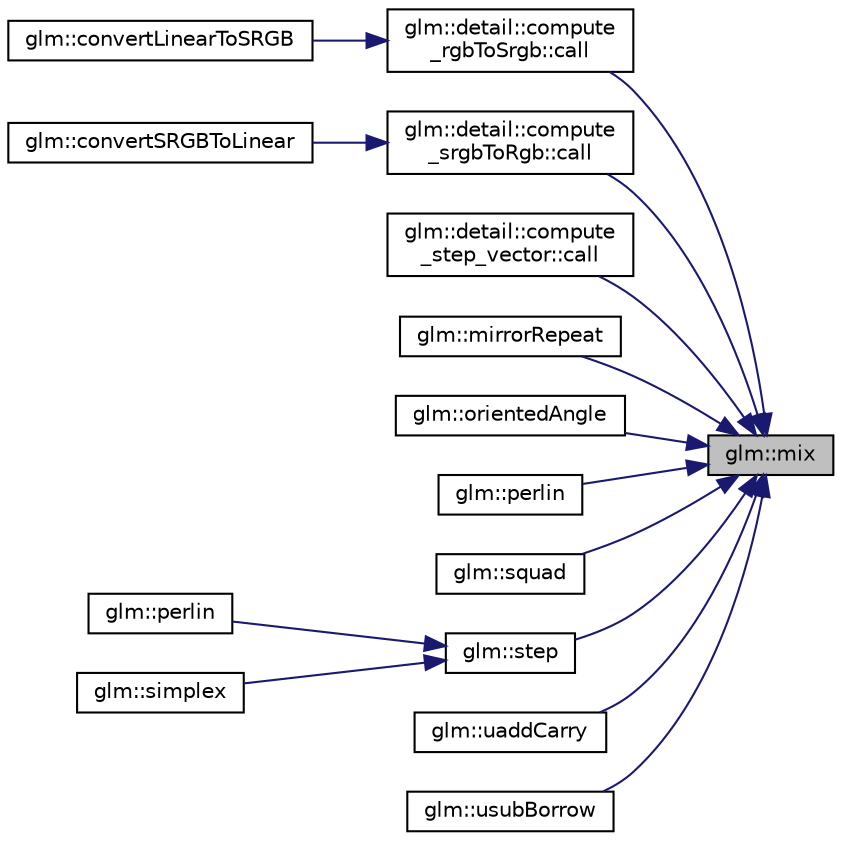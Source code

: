 digraph "glm::mix"
{
 // LATEX_PDF_SIZE
  edge [fontname="Helvetica",fontsize="10",labelfontname="Helvetica",labelfontsize="10"];
  node [fontname="Helvetica",fontsize="10",shape=record];
  rankdir="RL";
  Node1 [label="glm::mix",height=0.2,width=0.4,color="black", fillcolor="grey75", style="filled", fontcolor="black",tooltip=" "];
  Node1 -> Node2 [dir="back",color="midnightblue",fontsize="10",style="solid",fontname="Helvetica"];
  Node2 [label="glm::detail::compute\l_rgbToSrgb::call",height=0.2,width=0.4,color="black", fillcolor="white", style="filled",URL="$structglm_1_1detail_1_1compute__rgb_to_srgb.html#a641d15ac773c5b20ad9917ec0ea2974c",tooltip=" "];
  Node2 -> Node3 [dir="back",color="midnightblue",fontsize="10",style="solid",fontname="Helvetica"];
  Node3 [label="glm::convertLinearToSRGB",height=0.2,width=0.4,color="black", fillcolor="white", style="filled",URL="$group__gtc__color__space.html#gad813dcd99644cafc775e83d6504ccb93",tooltip=" "];
  Node1 -> Node4 [dir="back",color="midnightblue",fontsize="10",style="solid",fontname="Helvetica"];
  Node4 [label="glm::detail::compute\l_srgbToRgb::call",height=0.2,width=0.4,color="black", fillcolor="white", style="filled",URL="$structglm_1_1detail_1_1compute__srgb_to_rgb.html#a73d176e6c80940ded57f4e76dc362f72",tooltip=" "];
  Node4 -> Node5 [dir="back",color="midnightblue",fontsize="10",style="solid",fontname="Helvetica"];
  Node5 [label="glm::convertSRGBToLinear",height=0.2,width=0.4,color="black", fillcolor="white", style="filled",URL="$group__gtc__color__space.html#ga28e98e64347cf385cadc1ceb4def55c9",tooltip=" "];
  Node1 -> Node6 [dir="back",color="midnightblue",fontsize="10",style="solid",fontname="Helvetica"];
  Node6 [label="glm::detail::compute\l_step_vector::call",height=0.2,width=0.4,color="black", fillcolor="white", style="filled",URL="$structglm_1_1detail_1_1compute__step__vector.html#a4ee392cb63cb279a55f5ca3cb5d4a392",tooltip=" "];
  Node1 -> Node7 [dir="back",color="midnightblue",fontsize="10",style="solid",fontname="Helvetica"];
  Node7 [label="glm::mirrorRepeat",height=0.2,width=0.4,color="black", fillcolor="white", style="filled",URL="$namespaceglm.html#a66dd644db202199824250c457b844179",tooltip=" "];
  Node1 -> Node8 [dir="back",color="midnightblue",fontsize="10",style="solid",fontname="Helvetica"];
  Node8 [label="glm::orientedAngle",height=0.2,width=0.4,color="black", fillcolor="white", style="filled",URL="$group__gtx__vector__angle.html#ga7254dba112eff55f55f9544f41cb9ece",tooltip=" "];
  Node1 -> Node9 [dir="back",color="midnightblue",fontsize="10",style="solid",fontname="Helvetica"];
  Node9 [label="glm::perlin",height=0.2,width=0.4,color="black", fillcolor="white", style="filled",URL="$namespaceglm.html#a911cdd6eb03df468ebd2b6f17ea43a3f",tooltip=" "];
  Node1 -> Node10 [dir="back",color="midnightblue",fontsize="10",style="solid",fontname="Helvetica"];
  Node10 [label="glm::squad",height=0.2,width=0.4,color="black", fillcolor="white", style="filled",URL="$group__gtx__quaternion.html#gae75f537becdf2b1381b4482ec96e6c82",tooltip=" "];
  Node1 -> Node11 [dir="back",color="midnightblue",fontsize="10",style="solid",fontname="Helvetica"];
  Node11 [label="glm::step",height=0.2,width=0.4,color="black", fillcolor="white", style="filled",URL="$group__core__func__common.html#ga015a1261ff23e12650211aa872863cce",tooltip=" "];
  Node11 -> Node12 [dir="back",color="midnightblue",fontsize="10",style="solid",fontname="Helvetica"];
  Node12 [label="glm::perlin",height=0.2,width=0.4,color="black", fillcolor="white", style="filled",URL="$namespaceglm.html#a86c5aa2c23b2d0f62d3399ac024bc089",tooltip=" "];
  Node11 -> Node13 [dir="back",color="midnightblue",fontsize="10",style="solid",fontname="Helvetica"];
  Node13 [label="glm::simplex",height=0.2,width=0.4,color="black", fillcolor="white", style="filled",URL="$namespaceglm.html#ad251ced23dfd0c991b7e06b5a398dfe5",tooltip=" "];
  Node1 -> Node14 [dir="back",color="midnightblue",fontsize="10",style="solid",fontname="Helvetica"];
  Node14 [label="glm::uaddCarry",height=0.2,width=0.4,color="black", fillcolor="white", style="filled",URL="$group__core__func__integer.html#ga2fc1a46e7b7e9fbbd8fa444fbacaa2aa",tooltip=" "];
  Node1 -> Node15 [dir="back",color="midnightblue",fontsize="10",style="solid",fontname="Helvetica"];
  Node15 [label="glm::usubBorrow",height=0.2,width=0.4,color="black", fillcolor="white", style="filled",URL="$group__core__func__integer.html#ga22a889bf08313b7e547e2cdb8bb15ee4",tooltip=" "];
}
